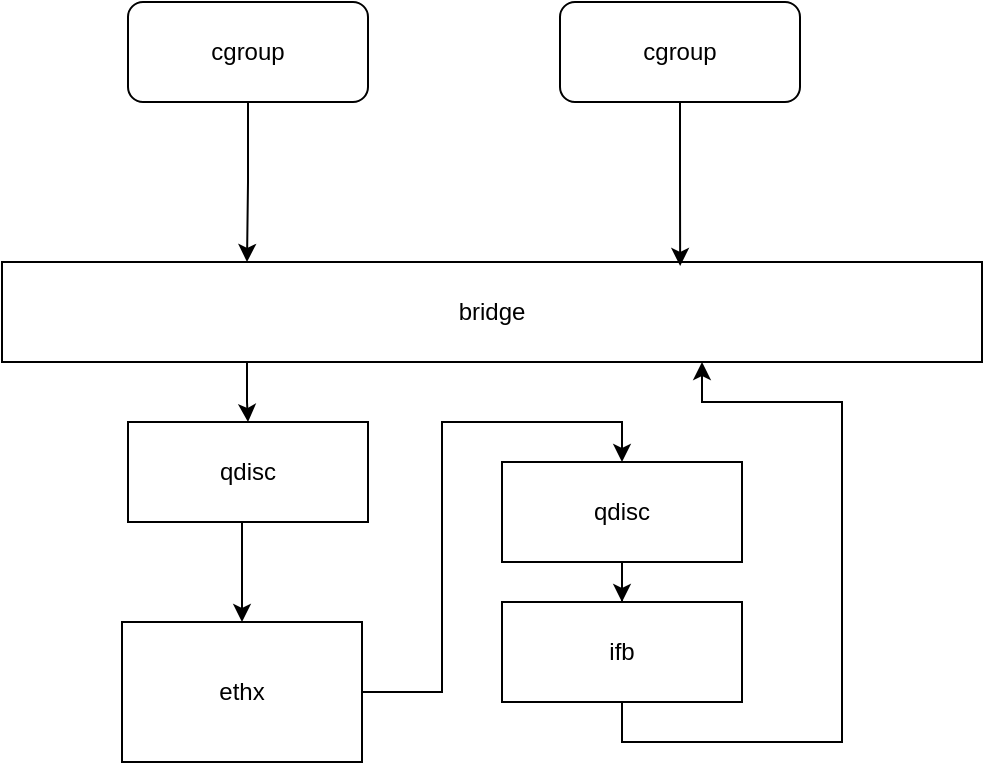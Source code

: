 <mxfile version="13.6.6" type="github">
  <diagram id="L1I_hUmojyBE8BETzkke" name="Page-1">
    <mxGraphModel dx="782" dy="479" grid="1" gridSize="10" guides="1" tooltips="1" connect="1" arrows="1" fold="1" page="1" pageScale="1" pageWidth="827" pageHeight="1169" math="0" shadow="0">
      <root>
        <mxCell id="0" />
        <mxCell id="1" parent="0" />
        <mxCell id="Ej0KS3feqkR7F9QyIKRm-9" style="edgeStyle=orthogonalEdgeStyle;rounded=0;orthogonalLoop=1;jettySize=auto;html=1;exitX=0.5;exitY=1;exitDx=0;exitDy=0;entryX=0.25;entryY=0;entryDx=0;entryDy=0;" edge="1" parent="1" source="Ej0KS3feqkR7F9QyIKRm-4" target="Ej0KS3feqkR7F9QyIKRm-5">
          <mxGeometry relative="1" as="geometry" />
        </mxCell>
        <mxCell id="Ej0KS3feqkR7F9QyIKRm-4" value="cgroup" style="rounded=1;whiteSpace=wrap;html=1;" vertex="1" parent="1">
          <mxGeometry x="193" y="110" width="120" height="50" as="geometry" />
        </mxCell>
        <mxCell id="Ej0KS3feqkR7F9QyIKRm-14" value="" style="edgeStyle=orthogonalEdgeStyle;rounded=0;orthogonalLoop=1;jettySize=auto;html=1;exitX=0.25;exitY=1;exitDx=0;exitDy=0;" edge="1" parent="1" source="Ej0KS3feqkR7F9QyIKRm-5" target="Ej0KS3feqkR7F9QyIKRm-13">
          <mxGeometry relative="1" as="geometry" />
        </mxCell>
        <mxCell id="Ej0KS3feqkR7F9QyIKRm-5" value="bridge" style="rounded=1;whiteSpace=wrap;html=1;arcSize=0;" vertex="1" parent="1">
          <mxGeometry x="130" y="240" width="490" height="50" as="geometry" />
        </mxCell>
        <mxCell id="Ej0KS3feqkR7F9QyIKRm-11" style="edgeStyle=orthogonalEdgeStyle;rounded=0;orthogonalLoop=1;jettySize=auto;html=1;exitX=0.5;exitY=1;exitDx=0;exitDy=0;entryX=0.692;entryY=0.04;entryDx=0;entryDy=0;entryPerimeter=0;" edge="1" parent="1" source="Ej0KS3feqkR7F9QyIKRm-6" target="Ej0KS3feqkR7F9QyIKRm-5">
          <mxGeometry relative="1" as="geometry">
            <mxPoint x="290" y="230" as="targetPoint" />
          </mxGeometry>
        </mxCell>
        <mxCell id="Ej0KS3feqkR7F9QyIKRm-6" value="cgroup" style="rounded=1;whiteSpace=wrap;html=1;" vertex="1" parent="1">
          <mxGeometry x="409" y="110" width="120" height="50" as="geometry" />
        </mxCell>
        <mxCell id="Ej0KS3feqkR7F9QyIKRm-25" style="edgeStyle=orthogonalEdgeStyle;rounded=0;orthogonalLoop=1;jettySize=auto;html=1;entryX=0.5;entryY=0;entryDx=0;entryDy=0;exitX=1;exitY=0.5;exitDx=0;exitDy=0;" edge="1" parent="1" source="Ej0KS3feqkR7F9QyIKRm-12" target="Ej0KS3feqkR7F9QyIKRm-21">
          <mxGeometry relative="1" as="geometry">
            <mxPoint x="320" y="460" as="sourcePoint" />
            <Array as="points">
              <mxPoint x="350" y="455" />
              <mxPoint x="350" y="320" />
              <mxPoint x="440" y="320" />
            </Array>
          </mxGeometry>
        </mxCell>
        <mxCell id="Ej0KS3feqkR7F9QyIKRm-12" value="ethx" style="rounded=1;whiteSpace=wrap;html=1;arcSize=0;" vertex="1" parent="1">
          <mxGeometry x="190" y="420" width="120" height="70" as="geometry" />
        </mxCell>
        <mxCell id="Ej0KS3feqkR7F9QyIKRm-15" value="" style="edgeStyle=orthogonalEdgeStyle;rounded=0;orthogonalLoop=1;jettySize=auto;html=1;" edge="1" parent="1" source="Ej0KS3feqkR7F9QyIKRm-13" target="Ej0KS3feqkR7F9QyIKRm-12">
          <mxGeometry relative="1" as="geometry">
            <Array as="points">
              <mxPoint x="250" y="400" />
              <mxPoint x="250" y="400" />
            </Array>
          </mxGeometry>
        </mxCell>
        <mxCell id="Ej0KS3feqkR7F9QyIKRm-13" value="qdisc" style="rounded=1;whiteSpace=wrap;html=1;arcSize=0;" vertex="1" parent="1">
          <mxGeometry x="193" y="320" width="120" height="50" as="geometry" />
        </mxCell>
        <mxCell id="Ej0KS3feqkR7F9QyIKRm-28" value="" style="edgeStyle=orthogonalEdgeStyle;rounded=0;orthogonalLoop=1;jettySize=auto;html=1;" edge="1" parent="1" source="Ej0KS3feqkR7F9QyIKRm-21" target="Ej0KS3feqkR7F9QyIKRm-27">
          <mxGeometry relative="1" as="geometry" />
        </mxCell>
        <mxCell id="Ej0KS3feqkR7F9QyIKRm-21" value="qdisc" style="rounded=1;whiteSpace=wrap;html=1;arcSize=0;" vertex="1" parent="1">
          <mxGeometry x="380" y="340" width="120" height="50" as="geometry" />
        </mxCell>
        <mxCell id="Ej0KS3feqkR7F9QyIKRm-30" style="edgeStyle=orthogonalEdgeStyle;rounded=0;orthogonalLoop=1;jettySize=auto;html=1;exitX=0.5;exitY=1;exitDx=0;exitDy=0;" edge="1" parent="1" source="Ej0KS3feqkR7F9QyIKRm-27">
          <mxGeometry relative="1" as="geometry">
            <mxPoint x="480" y="290" as="targetPoint" />
            <Array as="points">
              <mxPoint x="440" y="480" />
              <mxPoint x="550" y="480" />
              <mxPoint x="550" y="310" />
              <mxPoint x="480" y="310" />
              <mxPoint x="480" y="290" />
            </Array>
          </mxGeometry>
        </mxCell>
        <mxCell id="Ej0KS3feqkR7F9QyIKRm-27" value="ifb" style="rounded=1;whiteSpace=wrap;html=1;arcSize=0;" vertex="1" parent="1">
          <mxGeometry x="380" y="410" width="120" height="50" as="geometry" />
        </mxCell>
      </root>
    </mxGraphModel>
  </diagram>
</mxfile>
